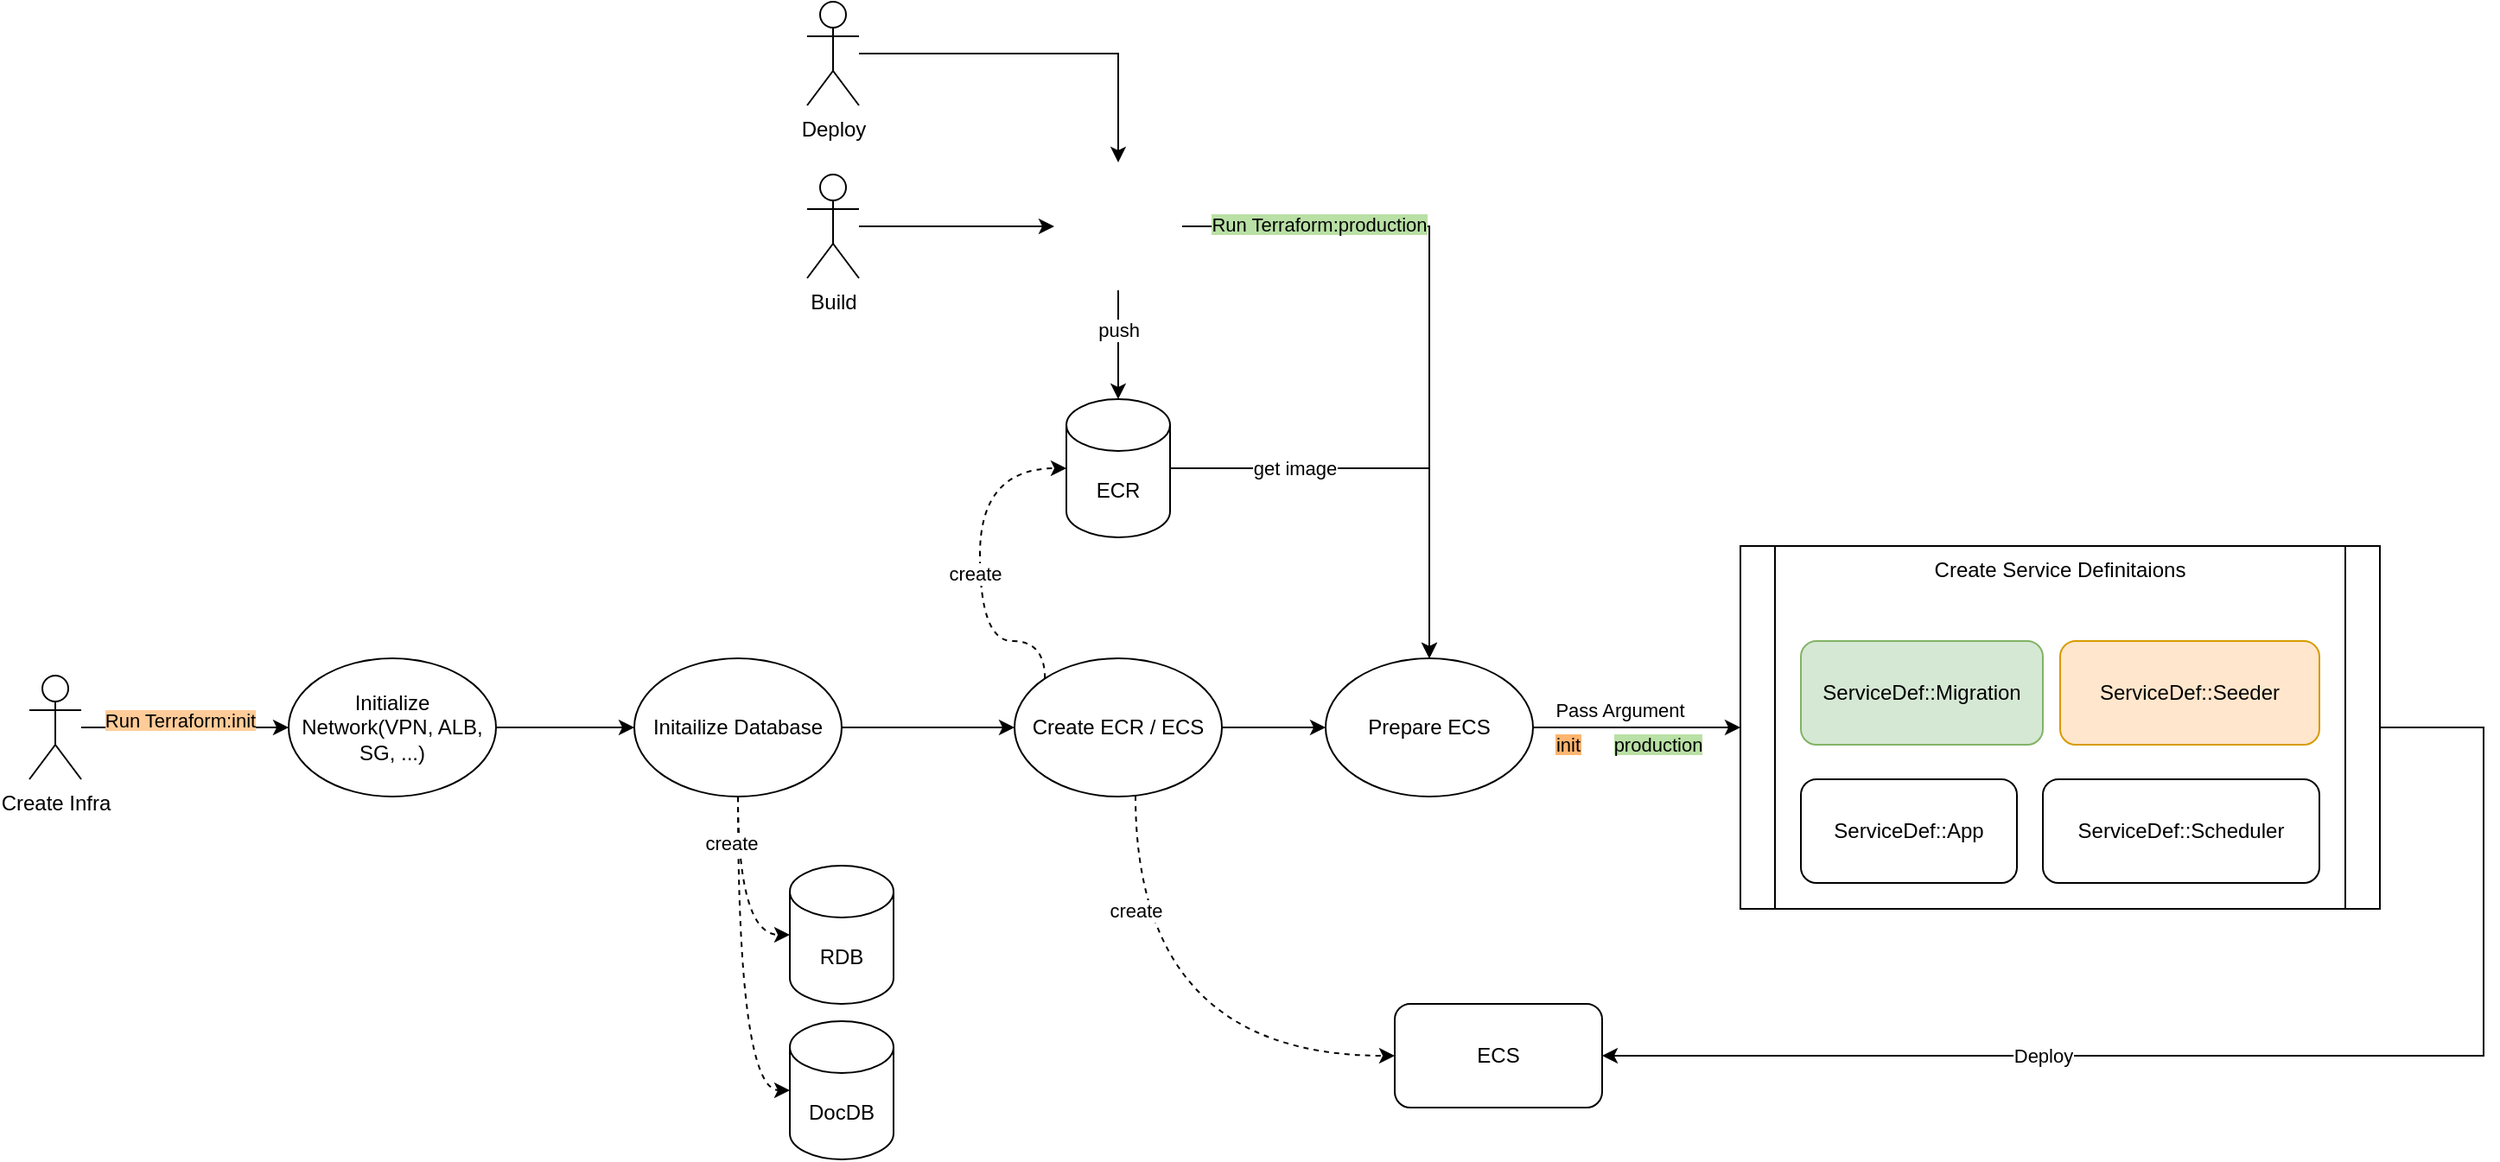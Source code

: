 <mxfile version="26.2.13">
  <diagram name="페이지-1" id="oCVioeKz5SW455MYKBlw">
    <mxGraphModel dx="1236" dy="824" grid="1" gridSize="10" guides="1" tooltips="1" connect="1" arrows="1" fold="1" page="1" pageScale="1" pageWidth="1600" pageHeight="1400" math="0" shadow="0">
      <root>
        <mxCell id="0" />
        <mxCell id="1" parent="0" />
        <mxCell id="IwtM4HSSWSZ5z5dpLfm0-79" style="edgeStyle=orthogonalEdgeStyle;rounded=0;orthogonalLoop=1;jettySize=auto;html=1;entryX=1;entryY=0.5;entryDx=0;entryDy=0;" edge="1" parent="1" source="IwtM4HSSWSZ5z5dpLfm0-72" target="IwtM4HSSWSZ5z5dpLfm0-37">
          <mxGeometry relative="1" as="geometry">
            <Array as="points">
              <mxPoint x="1530" y="510" />
              <mxPoint x="1530" y="700" />
            </Array>
          </mxGeometry>
        </mxCell>
        <mxCell id="IwtM4HSSWSZ5z5dpLfm0-80" value="Deploy" style="edgeLabel;html=1;align=center;verticalAlign=middle;resizable=0;points=[];" vertex="1" connectable="0" parent="IwtM4HSSWSZ5z5dpLfm0-79">
          <mxGeometry x="0.108" y="-1" relative="1" as="geometry">
            <mxPoint x="-84" y="1" as="offset" />
          </mxGeometry>
        </mxCell>
        <mxCell id="IwtM4HSSWSZ5z5dpLfm0-72" value="Create Service Definitaions" style="shape=process;whiteSpace=wrap;html=1;backgroundOutline=1;verticalAlign=top;size=0.054;" vertex="1" parent="1">
          <mxGeometry x="1100" y="405" width="370" height="210" as="geometry" />
        </mxCell>
        <mxCell id="IwtM4HSSWSZ5z5dpLfm0-55" style="edgeStyle=orthogonalEdgeStyle;rounded=0;orthogonalLoop=1;jettySize=auto;html=1;entryX=0;entryY=0.5;entryDx=0;entryDy=0;" edge="1" parent="1" source="IwtM4HSSWSZ5z5dpLfm0-1" target="IwtM4HSSWSZ5z5dpLfm0-50">
          <mxGeometry relative="1" as="geometry" />
        </mxCell>
        <mxCell id="IwtM4HSSWSZ5z5dpLfm0-1" value="Initialize Network(VPN, ALB, SG, ...)" style="ellipse;whiteSpace=wrap;html=1;" vertex="1" parent="1">
          <mxGeometry x="260" y="470" width="120" height="80" as="geometry" />
        </mxCell>
        <mxCell id="IwtM4HSSWSZ5z5dpLfm0-13" style="edgeStyle=orthogonalEdgeStyle;rounded=0;orthogonalLoop=1;jettySize=auto;html=1;" edge="1" parent="1" source="IwtM4HSSWSZ5z5dpLfm0-2" target="IwtM4HSSWSZ5z5dpLfm0-12">
          <mxGeometry relative="1" as="geometry" />
        </mxCell>
        <mxCell id="IwtM4HSSWSZ5z5dpLfm0-2" value="Build" style="shape=umlActor;verticalLabelPosition=bottom;verticalAlign=top;html=1;outlineConnect=0;" vertex="1" parent="1">
          <mxGeometry x="560" y="190" width="30" height="60" as="geometry" />
        </mxCell>
        <mxCell id="IwtM4HSSWSZ5z5dpLfm0-19" style="edgeStyle=orthogonalEdgeStyle;rounded=0;orthogonalLoop=1;jettySize=auto;html=1;entryX=0;entryY=0.5;entryDx=0;entryDy=0;" edge="1" parent="1" source="IwtM4HSSWSZ5z5dpLfm0-3" target="IwtM4HSSWSZ5z5dpLfm0-1">
          <mxGeometry relative="1" as="geometry" />
        </mxCell>
        <mxCell id="IwtM4HSSWSZ5z5dpLfm0-68" value="&lt;span style=&quot;background-color: rgb(255, 204, 153);&quot;&gt;Run Terraform:init&lt;/span&gt;" style="edgeLabel;html=1;align=center;verticalAlign=middle;resizable=0;points=[];" vertex="1" connectable="0" parent="IwtM4HSSWSZ5z5dpLfm0-19">
          <mxGeometry x="-0.05" y="4" relative="1" as="geometry">
            <mxPoint as="offset" />
          </mxGeometry>
        </mxCell>
        <mxCell id="IwtM4HSSWSZ5z5dpLfm0-3" value="Create Infra" style="shape=umlActor;verticalLabelPosition=bottom;verticalAlign=top;html=1;outlineConnect=0;" vertex="1" parent="1">
          <mxGeometry x="110" y="480" width="30" height="60" as="geometry" />
        </mxCell>
        <mxCell id="IwtM4HSSWSZ5z5dpLfm0-41" style="edgeStyle=orthogonalEdgeStyle;rounded=0;orthogonalLoop=1;jettySize=auto;html=1;" edge="1" parent="1" source="IwtM4HSSWSZ5z5dpLfm0-10" target="IwtM4HSSWSZ5z5dpLfm0-71">
          <mxGeometry relative="1" as="geometry">
            <mxPoint x="960" y="470" as="targetPoint" />
          </mxGeometry>
        </mxCell>
        <mxCell id="IwtM4HSSWSZ5z5dpLfm0-47" value="get image" style="edgeLabel;html=1;align=center;verticalAlign=middle;resizable=0;points=[];" vertex="1" connectable="0" parent="IwtM4HSSWSZ5z5dpLfm0-41">
          <mxGeometry x="-0.071" y="-1" relative="1" as="geometry">
            <mxPoint x="-49" y="-1" as="offset" />
          </mxGeometry>
        </mxCell>
        <mxCell id="IwtM4HSSWSZ5z5dpLfm0-10" value="ECR" style="shape=cylinder3;whiteSpace=wrap;html=1;boundedLbl=1;backgroundOutline=1;size=15;" vertex="1" parent="1">
          <mxGeometry x="710" y="320" width="60" height="80" as="geometry" />
        </mxCell>
        <mxCell id="IwtM4HSSWSZ5z5dpLfm0-32" style="edgeStyle=orthogonalEdgeStyle;rounded=0;orthogonalLoop=1;jettySize=auto;html=1;" edge="1" parent="1" source="IwtM4HSSWSZ5z5dpLfm0-12" target="IwtM4HSSWSZ5z5dpLfm0-71">
          <mxGeometry relative="1" as="geometry">
            <mxPoint x="960" y="470" as="targetPoint" />
          </mxGeometry>
        </mxCell>
        <mxCell id="IwtM4HSSWSZ5z5dpLfm0-69" value="&lt;span style=&quot;background-color: rgb(185, 224, 165);&quot;&gt;Run Terraform:production&lt;/span&gt;" style="edgeLabel;html=1;align=center;verticalAlign=middle;resizable=0;points=[];" vertex="1" connectable="0" parent="IwtM4HSSWSZ5z5dpLfm0-32">
          <mxGeometry x="-0.598" y="1" relative="1" as="geometry">
            <mxPoint as="offset" />
          </mxGeometry>
        </mxCell>
        <mxCell id="IwtM4HSSWSZ5z5dpLfm0-12" value="" style="shape=image;html=1;verticalAlign=top;verticalLabelPosition=bottom;labelBackgroundColor=#ffffff;imageAspect=0;aspect=fixed;image=https://cdn0.iconfinder.com/data/icons/phosphor-thin-vol-3/256/gitlab-logo-simple-thin-128.png" vertex="1" parent="1">
          <mxGeometry x="703" y="183" width="74" height="74" as="geometry" />
        </mxCell>
        <mxCell id="IwtM4HSSWSZ5z5dpLfm0-15" style="edgeStyle=orthogonalEdgeStyle;rounded=0;orthogonalLoop=1;jettySize=auto;html=1;" edge="1" parent="1" source="IwtM4HSSWSZ5z5dpLfm0-12" target="IwtM4HSSWSZ5z5dpLfm0-10">
          <mxGeometry relative="1" as="geometry" />
        </mxCell>
        <mxCell id="IwtM4HSSWSZ5z5dpLfm0-16" value="push" style="edgeLabel;html=1;align=center;verticalAlign=middle;resizable=0;points=[];" vertex="1" connectable="0" parent="IwtM4HSSWSZ5z5dpLfm0-15">
          <mxGeometry x="-0.283" relative="1" as="geometry">
            <mxPoint as="offset" />
          </mxGeometry>
        </mxCell>
        <mxCell id="IwtM4HSSWSZ5z5dpLfm0-25" style="edgeStyle=orthogonalEdgeStyle;rounded=0;orthogonalLoop=1;jettySize=auto;html=1;dashed=1;curved=1;exitX=0;exitY=0;exitDx=0;exitDy=0;" edge="1" parent="1" source="IwtM4HSSWSZ5z5dpLfm0-23" target="IwtM4HSSWSZ5z5dpLfm0-10">
          <mxGeometry relative="1" as="geometry">
            <Array as="points">
              <mxPoint x="698" y="460" />
              <mxPoint x="660" y="460" />
              <mxPoint x="660" y="360" />
            </Array>
          </mxGeometry>
        </mxCell>
        <mxCell id="IwtM4HSSWSZ5z5dpLfm0-45" value="create" style="edgeLabel;html=1;align=center;verticalAlign=middle;resizable=0;points=[];" vertex="1" connectable="0" parent="IwtM4HSSWSZ5z5dpLfm0-25">
          <mxGeometry x="-0.057" y="3" relative="1" as="geometry">
            <mxPoint as="offset" />
          </mxGeometry>
        </mxCell>
        <mxCell id="IwtM4HSSWSZ5z5dpLfm0-60" style="edgeStyle=orthogonalEdgeStyle;rounded=0;orthogonalLoop=1;jettySize=auto;html=1;" edge="1" parent="1" source="IwtM4HSSWSZ5z5dpLfm0-23" target="IwtM4HSSWSZ5z5dpLfm0-71">
          <mxGeometry relative="1" as="geometry">
            <mxPoint x="900" y="510" as="targetPoint" />
          </mxGeometry>
        </mxCell>
        <mxCell id="IwtM4HSSWSZ5z5dpLfm0-61" style="edgeStyle=orthogonalEdgeStyle;rounded=0;orthogonalLoop=1;jettySize=auto;html=1;dashed=1;curved=1;" edge="1" parent="1" source="IwtM4HSSWSZ5z5dpLfm0-23" target="IwtM4HSSWSZ5z5dpLfm0-37">
          <mxGeometry relative="1" as="geometry">
            <Array as="points">
              <mxPoint x="750" y="700" />
            </Array>
          </mxGeometry>
        </mxCell>
        <mxCell id="IwtM4HSSWSZ5z5dpLfm0-63" value="create" style="edgeLabel;html=1;align=center;verticalAlign=middle;resizable=0;points=[];" vertex="1" connectable="0" parent="IwtM4HSSWSZ5z5dpLfm0-61">
          <mxGeometry x="-0.306" relative="1" as="geometry">
            <mxPoint y="-38" as="offset" />
          </mxGeometry>
        </mxCell>
        <mxCell id="IwtM4HSSWSZ5z5dpLfm0-23" value="Create ECR / ECS" style="ellipse;whiteSpace=wrap;html=1;" vertex="1" parent="1">
          <mxGeometry x="680" y="470" width="120" height="80" as="geometry" />
        </mxCell>
        <mxCell id="IwtM4HSSWSZ5z5dpLfm0-29" style="edgeStyle=orthogonalEdgeStyle;rounded=0;orthogonalLoop=1;jettySize=auto;html=1;" edge="1" parent="1" source="IwtM4HSSWSZ5z5dpLfm0-28" target="IwtM4HSSWSZ5z5dpLfm0-12">
          <mxGeometry relative="1" as="geometry" />
        </mxCell>
        <mxCell id="IwtM4HSSWSZ5z5dpLfm0-28" value="Deploy" style="shape=umlActor;verticalLabelPosition=bottom;verticalAlign=top;html=1;outlineConnect=0;" vertex="1" parent="1">
          <mxGeometry x="560" y="90" width="30" height="60" as="geometry" />
        </mxCell>
        <mxCell id="IwtM4HSSWSZ5z5dpLfm0-37" value="ECS" style="rounded=1;whiteSpace=wrap;html=1;" vertex="1" parent="1">
          <mxGeometry x="900" y="670" width="120" height="60" as="geometry" />
        </mxCell>
        <mxCell id="IwtM4HSSWSZ5z5dpLfm0-56" style="edgeStyle=orthogonalEdgeStyle;rounded=0;orthogonalLoop=1;jettySize=auto;html=1;entryX=0;entryY=0.5;entryDx=0;entryDy=0;" edge="1" parent="1" source="IwtM4HSSWSZ5z5dpLfm0-50" target="IwtM4HSSWSZ5z5dpLfm0-23">
          <mxGeometry relative="1" as="geometry" />
        </mxCell>
        <mxCell id="IwtM4HSSWSZ5z5dpLfm0-50" value="Initailize Database" style="ellipse;whiteSpace=wrap;html=1;" vertex="1" parent="1">
          <mxGeometry x="460" y="470" width="120" height="80" as="geometry" />
        </mxCell>
        <mxCell id="IwtM4HSSWSZ5z5dpLfm0-51" value="RDB" style="shape=cylinder3;whiteSpace=wrap;html=1;boundedLbl=1;backgroundOutline=1;size=15;" vertex="1" parent="1">
          <mxGeometry x="550" y="590" width="60" height="80" as="geometry" />
        </mxCell>
        <mxCell id="IwtM4HSSWSZ5z5dpLfm0-52" value="DocDB" style="shape=cylinder3;whiteSpace=wrap;html=1;boundedLbl=1;backgroundOutline=1;size=15;" vertex="1" parent="1">
          <mxGeometry x="550" y="680" width="60" height="80" as="geometry" />
        </mxCell>
        <mxCell id="IwtM4HSSWSZ5z5dpLfm0-53" style="edgeStyle=orthogonalEdgeStyle;rounded=0;orthogonalLoop=1;jettySize=auto;html=1;entryX=0;entryY=0.5;entryDx=0;entryDy=0;entryPerimeter=0;dashed=1;curved=1;" edge="1" parent="1" source="IwtM4HSSWSZ5z5dpLfm0-50" target="IwtM4HSSWSZ5z5dpLfm0-51">
          <mxGeometry relative="1" as="geometry" />
        </mxCell>
        <mxCell id="IwtM4HSSWSZ5z5dpLfm0-54" style="edgeStyle=orthogonalEdgeStyle;rounded=0;orthogonalLoop=1;jettySize=auto;html=1;entryX=0;entryY=0.5;entryDx=0;entryDy=0;entryPerimeter=0;dashed=1;curved=1;" edge="1" parent="1" source="IwtM4HSSWSZ5z5dpLfm0-50" target="IwtM4HSSWSZ5z5dpLfm0-52">
          <mxGeometry relative="1" as="geometry">
            <Array as="points">
              <mxPoint x="520" y="720" />
            </Array>
          </mxGeometry>
        </mxCell>
        <mxCell id="IwtM4HSSWSZ5z5dpLfm0-64" value="create" style="edgeLabel;html=1;align=center;verticalAlign=middle;resizable=0;points=[];" vertex="1" connectable="0" parent="IwtM4HSSWSZ5z5dpLfm0-54">
          <mxGeometry x="-0.73" y="-4" relative="1" as="geometry">
            <mxPoint as="offset" />
          </mxGeometry>
        </mxCell>
        <mxCell id="IwtM4HSSWSZ5z5dpLfm0-77" style="edgeStyle=orthogonalEdgeStyle;rounded=0;orthogonalLoop=1;jettySize=auto;html=1;" edge="1" parent="1" source="IwtM4HSSWSZ5z5dpLfm0-71" target="IwtM4HSSWSZ5z5dpLfm0-72">
          <mxGeometry relative="1" as="geometry">
            <mxPoint x="1098" y="503" as="targetPoint" />
          </mxGeometry>
        </mxCell>
        <mxCell id="IwtM4HSSWSZ5z5dpLfm0-81" value="Pass Argument" style="edgeLabel;html=1;align=center;verticalAlign=middle;resizable=0;points=[];" vertex="1" connectable="0" parent="IwtM4HSSWSZ5z5dpLfm0-77">
          <mxGeometry x="-0.467" relative="1" as="geometry">
            <mxPoint x="18" y="-10" as="offset" />
          </mxGeometry>
        </mxCell>
        <mxCell id="IwtM4HSSWSZ5z5dpLfm0-82" value="&lt;span style=&quot;background-color: rgb(255, 181, 112);&quot;&gt;init&lt;/span&gt;" style="edgeLabel;html=1;align=center;verticalAlign=middle;resizable=0;points=[];" vertex="1" connectable="0" parent="IwtM4HSSWSZ5z5dpLfm0-77">
          <mxGeometry x="0.6" y="2" relative="1" as="geometry">
            <mxPoint x="-76" y="12" as="offset" />
          </mxGeometry>
        </mxCell>
        <mxCell id="IwtM4HSSWSZ5z5dpLfm0-83" value="&lt;span style=&quot;background-color: rgb(185, 224, 165);&quot;&gt;production&lt;/span&gt;" style="edgeLabel;html=1;align=center;verticalAlign=middle;resizable=0;points=[];" vertex="1" connectable="0" parent="IwtM4HSSWSZ5z5dpLfm0-77">
          <mxGeometry x="0.2" y="-3" relative="1" as="geometry">
            <mxPoint y="7" as="offset" />
          </mxGeometry>
        </mxCell>
        <mxCell id="IwtM4HSSWSZ5z5dpLfm0-71" value="Prepare ECS" style="ellipse;whiteSpace=wrap;html=1;" vertex="1" parent="1">
          <mxGeometry x="860" y="470" width="120" height="80" as="geometry" />
        </mxCell>
        <mxCell id="IwtM4HSSWSZ5z5dpLfm0-73" value="ServiceDef::App" style="rounded=1;whiteSpace=wrap;html=1;" vertex="1" parent="1">
          <mxGeometry x="1135" y="540" width="125" height="60" as="geometry" />
        </mxCell>
        <mxCell id="IwtM4HSSWSZ5z5dpLfm0-74" value="ServiceDef::Scheduler" style="rounded=1;whiteSpace=wrap;html=1;" vertex="1" parent="1">
          <mxGeometry x="1275" y="540" width="160" height="60" as="geometry" />
        </mxCell>
        <mxCell id="IwtM4HSSWSZ5z5dpLfm0-75" value="ServiceDef::Migration" style="rounded=1;whiteSpace=wrap;html=1;fillColor=#d5e8d4;strokeColor=#82b366;" vertex="1" parent="1">
          <mxGeometry x="1135" y="460" width="140" height="60" as="geometry" />
        </mxCell>
        <mxCell id="IwtM4HSSWSZ5z5dpLfm0-76" value="ServiceDef::Seeder" style="rounded=1;whiteSpace=wrap;html=1;fillColor=#ffe6cc;strokeColor=#d79b00;" vertex="1" parent="1">
          <mxGeometry x="1285" y="460" width="150" height="60" as="geometry" />
        </mxCell>
      </root>
    </mxGraphModel>
  </diagram>
</mxfile>
